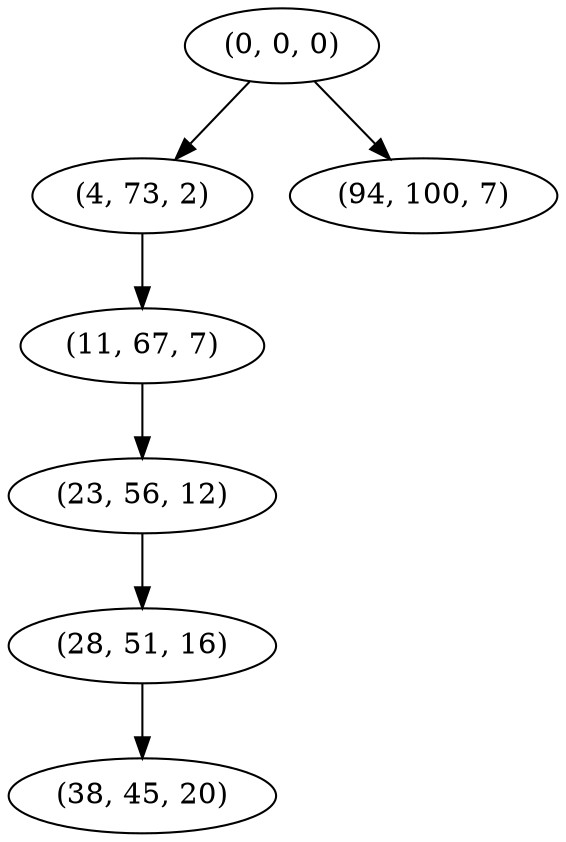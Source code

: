 digraph tree {
    "(0, 0, 0)";
    "(4, 73, 2)";
    "(11, 67, 7)";
    "(23, 56, 12)";
    "(28, 51, 16)";
    "(38, 45, 20)";
    "(94, 100, 7)";
    "(0, 0, 0)" -> "(4, 73, 2)";
    "(0, 0, 0)" -> "(94, 100, 7)";
    "(4, 73, 2)" -> "(11, 67, 7)";
    "(11, 67, 7)" -> "(23, 56, 12)";
    "(23, 56, 12)" -> "(28, 51, 16)";
    "(28, 51, 16)" -> "(38, 45, 20)";
}

